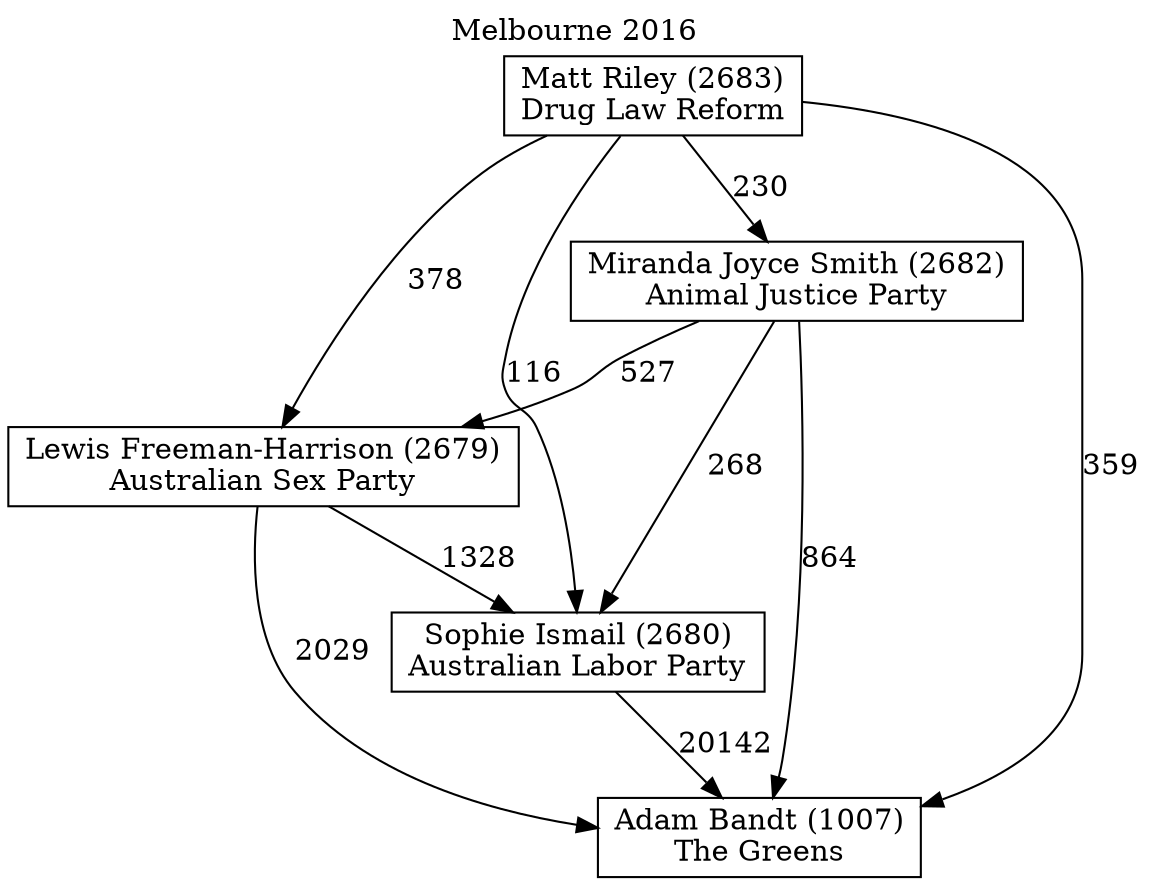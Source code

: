 // House preference flow
digraph "Adam Bandt (1007)_Melbourne_2016" {
	graph [label="Melbourne 2016" labelloc=t mclimit=10]
	node [shape=box]
	"Lewis Freeman-Harrison (2679)" [label="Lewis Freeman-Harrison (2679)
Australian Sex Party"]
	"Adam Bandt (1007)" [label="Adam Bandt (1007)
The Greens"]
	"Matt Riley (2683)" [label="Matt Riley (2683)
Drug Law Reform"]
	"Sophie Ismail (2680)" [label="Sophie Ismail (2680)
Australian Labor Party"]
	"Miranda Joyce Smith (2682)" [label="Miranda Joyce Smith (2682)
Animal Justice Party"]
	"Lewis Freeman-Harrison (2679)" -> "Adam Bandt (1007)" [label=2029]
	"Matt Riley (2683)" -> "Lewis Freeman-Harrison (2679)" [label=378]
	"Miranda Joyce Smith (2682)" -> "Adam Bandt (1007)" [label=864]
	"Miranda Joyce Smith (2682)" -> "Lewis Freeman-Harrison (2679)" [label=527]
	"Lewis Freeman-Harrison (2679)" -> "Sophie Ismail (2680)" [label=1328]
	"Miranda Joyce Smith (2682)" -> "Sophie Ismail (2680)" [label=268]
	"Matt Riley (2683)" -> "Miranda Joyce Smith (2682)" [label=230]
	"Matt Riley (2683)" -> "Adam Bandt (1007)" [label=359]
	"Sophie Ismail (2680)" -> "Adam Bandt (1007)" [label=20142]
	"Matt Riley (2683)" -> "Sophie Ismail (2680)" [label=116]
}
